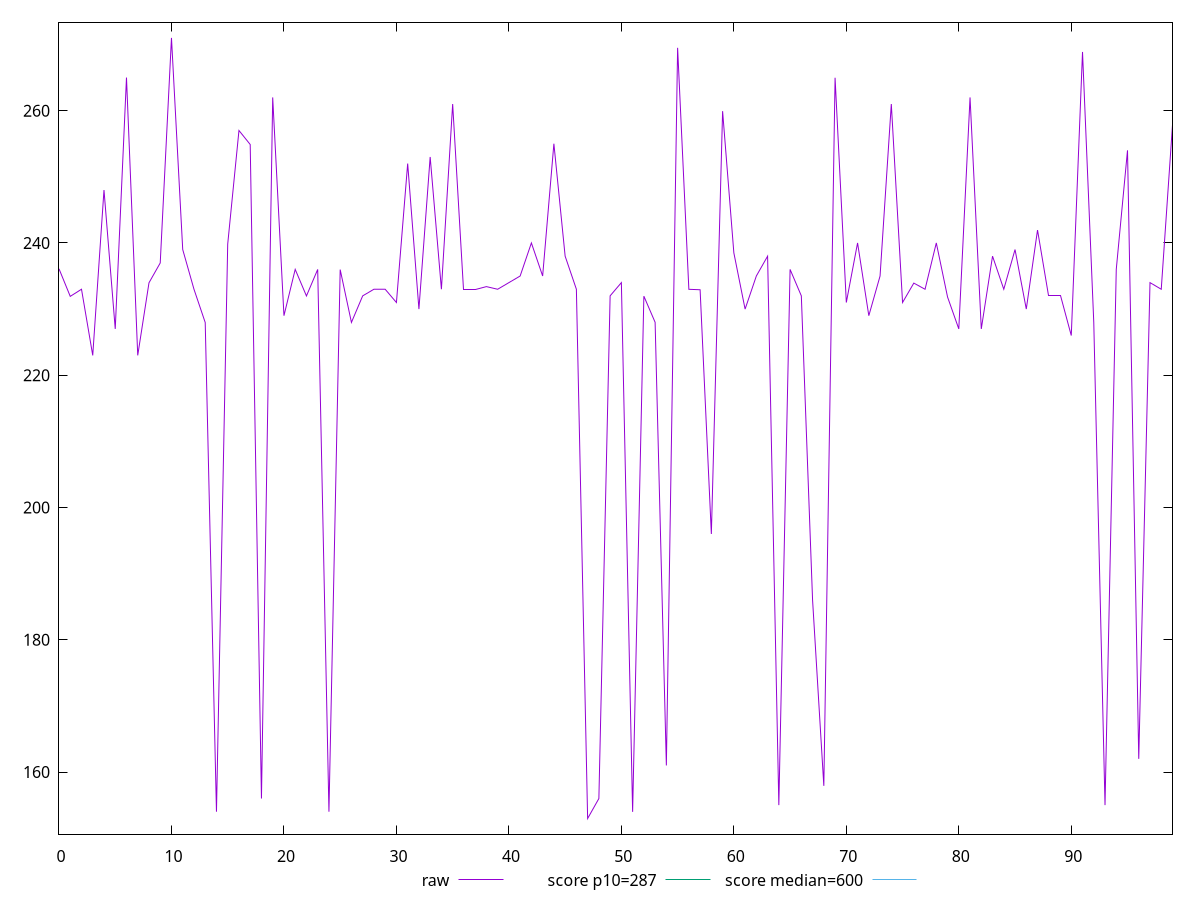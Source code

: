 reset

$raw <<EOF
0 236.09000000000015
1 231.92099999999846
2 233
3 222.99654999999984
4 247.99735000000055
5 226.9974000000002
6 265
7 222.9988999999996
8 233.9730500000005
9 236.97299999999905
10 270.99814999999944
11 239
12 233
13 227.96749999999975
14 153.9999999999991
15 239.83050000000003
16 256.99794999999995
17 254.8824999999997
18 155.9999999999991
19 261.99815000000126
20 229
21 236
22 231.98270000000048
23 235.99704999999904
24 153.9999999999991
25 235.96909999999934
26 227.98149999999896
27 231.99734999999873
28 233
29 232.99549999999908
30 230.9935000000005
31 251.998700000001
32 230
33 253
34 232.9987000000001
35 260.99634999999944
36 233
37 233
38 233.39599999999973
39 232.99654999999984
40 234.0000000000009
41 234.9999999999991
42 239.99735000000055
43 235
44 255
45 238.0000000000009
46 233
47 152.97649999999976
48 156
49 232
50 234
51 153.98250000000007
52 231.95250000000033
53 228
54 161
55 269.5
56 232.9898000000003
57 232.92199999999957
58 196
59 259.9215000000004
60 238.50000000000182
61 229.99585000000025
62 235.0000000000009
63 237.9975000000013
64 155
65 236
66 231.9962000000005
67 186
68 157.91649999999936
69 264.97500000000036
70 230.99474999999984
71 240
72 228.9993999999997
73 234.9966999999997
74 260.9999999999991
75 230.9946
76 233.9265000000005
77 232.99675000000025
78 240
79 231.82450000000063
80 227
81 262
82 226.99904999999944
83 238
84 232.99884999999995
85 239
86 229.99914999999874
87 241.94700000000103
88 232
89 231.9999999999991
90 226
91 268.8734999999988
92 228
93 155
94 236
95 254
96 162
97 233.9999999999991
98 232.9983000000002
99 257.8264999999992
EOF

set key outside below
set xrange [0:99]
set yrange [150.61606699999976:273.35858299999944]
set trange [150.61606699999976:273.35858299999944]
set terminal svg size 640, 500 enhanced background rgb 'white'
set output "reports/report_00033_2021-03-01T14-23-16.841Z/total-blocking-time/samples/astro-inner/raw/values.svg"

plot $raw title "raw" with line, \
     287 title "score p10=287", \
     600 title "score median=600"

reset
